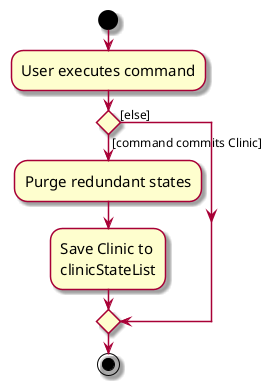 @startuml
skin rose
skinparam ActivityFontSize 15
skinparam ArrowFontSize 12
start
:User executes command;

'Since the beta syntax does not support placing the condition outside the
'diamond we place it as the true branch instead.

if () then ([command commits Clinic])
    :Purge redundant states;
    :Save Clinic to
    clinicStateList;
else ([else])
endif
stop
@enduml
